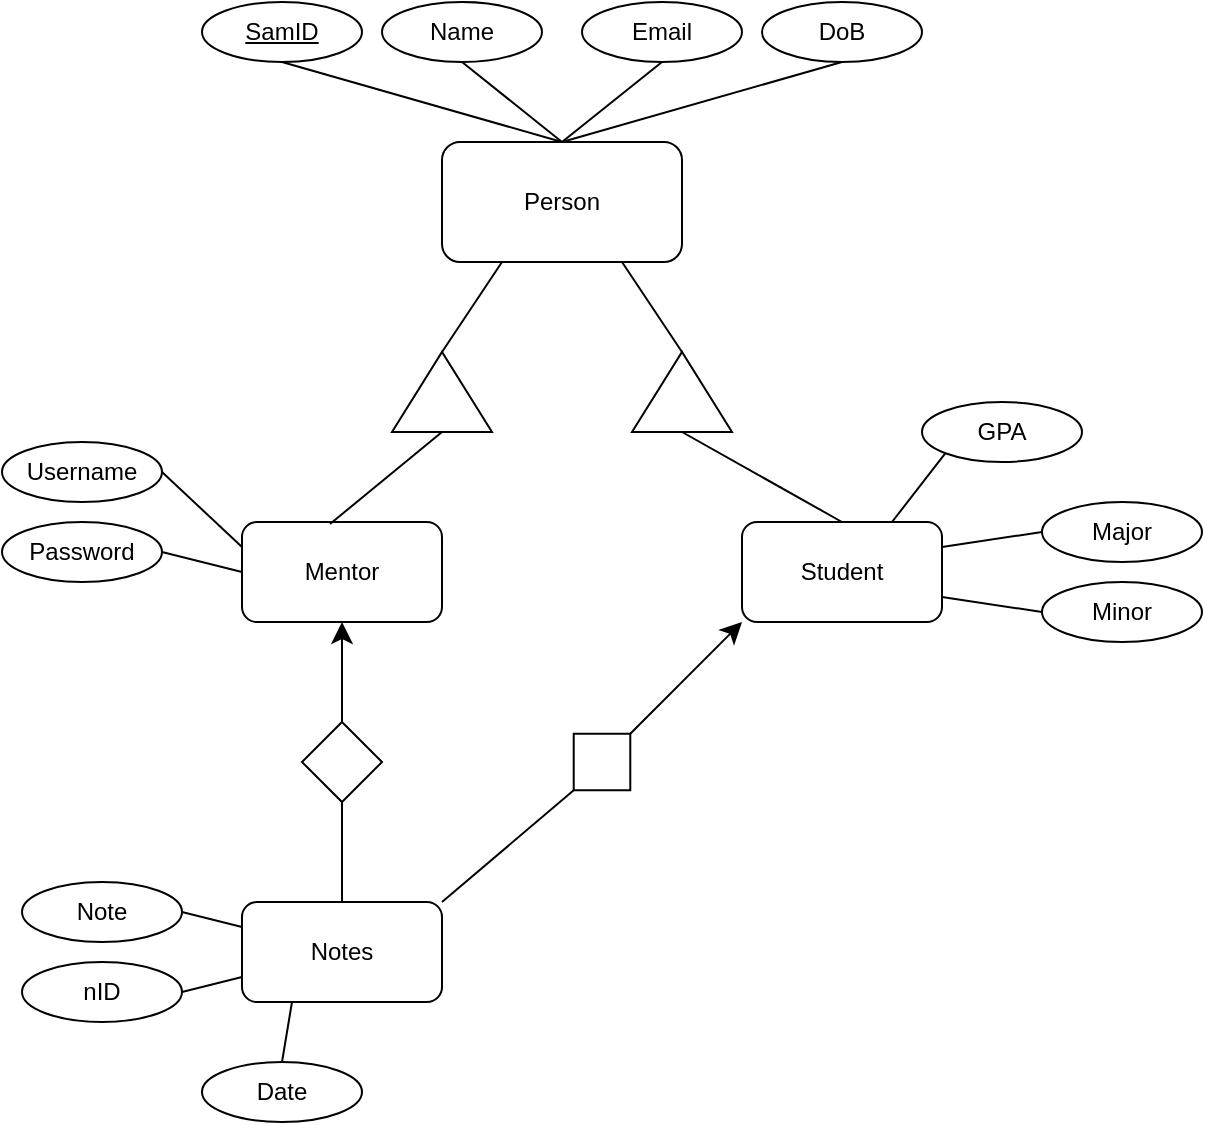 <mxfile version="24.2.3" type="github">
  <diagram id="R2lEEEUBdFMjLlhIrx00" name="Page-1">
    <mxGraphModel dx="712" dy="820" grid="1" gridSize="10" guides="1" tooltips="1" connect="1" arrows="1" fold="1" page="1" pageScale="1" pageWidth="850" pageHeight="1100" math="0" shadow="0" extFonts="Permanent Marker^https://fonts.googleapis.com/css?family=Permanent+Marker">
      <root>
        <mxCell id="0" />
        <mxCell id="1" parent="0" />
        <mxCell id="xX5k6bCUgbzbnTCXINpE-1" value="Person" style="rounded=1;whiteSpace=wrap;html=1;" parent="1" vertex="1">
          <mxGeometry x="400" y="190" width="120" height="60" as="geometry" />
        </mxCell>
        <mxCell id="xX5k6bCUgbzbnTCXINpE-5" value="Email" style="ellipse;whiteSpace=wrap;html=1;" parent="1" vertex="1">
          <mxGeometry x="470" y="120" width="80" height="30" as="geometry" />
        </mxCell>
        <mxCell id="xX5k6bCUgbzbnTCXINpE-9" value="DoB" style="ellipse;whiteSpace=wrap;html=1;" parent="1" vertex="1">
          <mxGeometry x="560" y="120" width="80" height="30" as="geometry" />
        </mxCell>
        <mxCell id="xX5k6bCUgbzbnTCXINpE-10" value="Name" style="ellipse;whiteSpace=wrap;html=1;" parent="1" vertex="1">
          <mxGeometry x="370" y="120" width="80" height="30" as="geometry" />
        </mxCell>
        <mxCell id="xX5k6bCUgbzbnTCXINpE-11" value="&lt;u&gt;SamID&lt;/u&gt;" style="ellipse;whiteSpace=wrap;html=1;" parent="1" vertex="1">
          <mxGeometry x="280" y="120" width="80" height="30" as="geometry" />
        </mxCell>
        <mxCell id="xX5k6bCUgbzbnTCXINpE-13" value="" style="endArrow=none;html=1;rounded=0;fontSize=12;startSize=8;endSize=8;curved=1;entryX=0.5;entryY=1;entryDx=0;entryDy=0;exitX=0.5;exitY=0;exitDx=0;exitDy=0;" parent="1" source="xX5k6bCUgbzbnTCXINpE-1" target="xX5k6bCUgbzbnTCXINpE-11" edge="1">
          <mxGeometry width="50" height="50" relative="1" as="geometry">
            <mxPoint x="280" y="200" as="sourcePoint" />
            <mxPoint x="330" y="150" as="targetPoint" />
            <Array as="points" />
          </mxGeometry>
        </mxCell>
        <mxCell id="xX5k6bCUgbzbnTCXINpE-14" value="" style="endArrow=none;html=1;rounded=0;fontSize=12;startSize=8;endSize=8;curved=1;entryX=0.5;entryY=0;entryDx=0;entryDy=0;exitX=0.5;exitY=1;exitDx=0;exitDy=0;" parent="1" source="xX5k6bCUgbzbnTCXINpE-5" target="xX5k6bCUgbzbnTCXINpE-1" edge="1">
          <mxGeometry width="50" height="50" relative="1" as="geometry">
            <mxPoint x="655" y="220" as="sourcePoint" />
            <mxPoint x="545" y="180" as="targetPoint" />
            <Array as="points" />
          </mxGeometry>
        </mxCell>
        <mxCell id="xX5k6bCUgbzbnTCXINpE-15" value="" style="endArrow=none;html=1;rounded=0;fontSize=12;startSize=8;endSize=8;curved=1;entryX=0.5;entryY=1;entryDx=0;entryDy=0;exitX=0.5;exitY=0;exitDx=0;exitDy=0;" parent="1" source="xX5k6bCUgbzbnTCXINpE-1" target="xX5k6bCUgbzbnTCXINpE-10" edge="1">
          <mxGeometry width="50" height="50" relative="1" as="geometry">
            <mxPoint x="500" y="190" as="sourcePoint" />
            <mxPoint x="390" y="150" as="targetPoint" />
            <Array as="points" />
          </mxGeometry>
        </mxCell>
        <mxCell id="xX5k6bCUgbzbnTCXINpE-16" value="" style="endArrow=none;html=1;rounded=0;fontSize=12;startSize=8;endSize=8;curved=1;entryX=0.5;entryY=0;entryDx=0;entryDy=0;exitX=0.5;exitY=1;exitDx=0;exitDy=0;" parent="1" source="xX5k6bCUgbzbnTCXINpE-9" target="xX5k6bCUgbzbnTCXINpE-1" edge="1">
          <mxGeometry width="50" height="50" relative="1" as="geometry">
            <mxPoint x="620" y="220" as="sourcePoint" />
            <mxPoint x="510" y="180" as="targetPoint" />
            <Array as="points" />
          </mxGeometry>
        </mxCell>
        <mxCell id="xX5k6bCUgbzbnTCXINpE-17" value="" style="triangle;whiteSpace=wrap;html=1;rotation=-90;" parent="1" vertex="1">
          <mxGeometry x="380" y="290" width="40" height="50" as="geometry" />
        </mxCell>
        <mxCell id="xX5k6bCUgbzbnTCXINpE-18" value="" style="triangle;whiteSpace=wrap;html=1;rotation=-90;" parent="1" vertex="1">
          <mxGeometry x="500" y="290" width="40" height="50" as="geometry" />
        </mxCell>
        <mxCell id="xX5k6bCUgbzbnTCXINpE-19" value="" style="endArrow=none;html=1;rounded=0;fontSize=12;startSize=8;endSize=8;curved=1;entryX=0.75;entryY=1;entryDx=0;entryDy=0;exitX=1;exitY=0.5;exitDx=0;exitDy=0;" parent="1" source="xX5k6bCUgbzbnTCXINpE-18" target="xX5k6bCUgbzbnTCXINpE-1" edge="1">
          <mxGeometry width="50" height="50" relative="1" as="geometry">
            <mxPoint x="575" y="300" as="sourcePoint" />
            <mxPoint x="625" y="250" as="targetPoint" />
          </mxGeometry>
        </mxCell>
        <mxCell id="xX5k6bCUgbzbnTCXINpE-20" value="" style="endArrow=none;html=1;rounded=0;fontSize=12;startSize=8;endSize=8;curved=1;entryX=0.25;entryY=1;entryDx=0;entryDy=0;exitX=1;exitY=0.5;exitDx=0;exitDy=0;" parent="1" source="xX5k6bCUgbzbnTCXINpE-17" target="xX5k6bCUgbzbnTCXINpE-1" edge="1">
          <mxGeometry width="50" height="50" relative="1" as="geometry">
            <mxPoint x="350" y="320" as="sourcePoint" />
            <mxPoint x="400" y="270" as="targetPoint" />
          </mxGeometry>
        </mxCell>
        <mxCell id="xX5k6bCUgbzbnTCXINpE-21" value="Mentor" style="rounded=1;whiteSpace=wrap;html=1;" parent="1" vertex="1">
          <mxGeometry x="300" y="380" width="100" height="50" as="geometry" />
        </mxCell>
        <mxCell id="xX5k6bCUgbzbnTCXINpE-22" value="Student" style="rounded=1;whiteSpace=wrap;html=1;" parent="1" vertex="1">
          <mxGeometry x="550" y="380" width="100" height="50" as="geometry" />
        </mxCell>
        <mxCell id="xX5k6bCUgbzbnTCXINpE-23" value="" style="endArrow=none;html=1;rounded=0;fontSize=12;startSize=8;endSize=8;curved=1;entryX=0;entryY=0.5;entryDx=0;entryDy=0;exitX=0.5;exitY=0;exitDx=0;exitDy=0;" parent="1" source="xX5k6bCUgbzbnTCXINpE-22" target="xX5k6bCUgbzbnTCXINpE-18" edge="1">
          <mxGeometry width="50" height="50" relative="1" as="geometry">
            <mxPoint x="485" y="400" as="sourcePoint" />
            <mxPoint x="535" y="350" as="targetPoint" />
          </mxGeometry>
        </mxCell>
        <mxCell id="xX5k6bCUgbzbnTCXINpE-24" value="" style="endArrow=none;html=1;rounded=0;fontSize=12;startSize=8;endSize=8;curved=1;entryX=0;entryY=0.5;entryDx=0;entryDy=0;exitX=0.44;exitY=0.02;exitDx=0;exitDy=0;exitPerimeter=0;" parent="1" source="xX5k6bCUgbzbnTCXINpE-21" target="xX5k6bCUgbzbnTCXINpE-17" edge="1">
          <mxGeometry width="50" height="50" relative="1" as="geometry">
            <mxPoint x="300" y="370" as="sourcePoint" />
            <mxPoint x="350" y="320" as="targetPoint" />
          </mxGeometry>
        </mxCell>
        <mxCell id="Zz5kd5x1fauWqjxJrzta-1" value="Username" style="ellipse;whiteSpace=wrap;html=1;" vertex="1" parent="1">
          <mxGeometry x="180" y="340" width="80" height="30" as="geometry" />
        </mxCell>
        <mxCell id="Zz5kd5x1fauWqjxJrzta-2" value="Password" style="ellipse;whiteSpace=wrap;html=1;" vertex="1" parent="1">
          <mxGeometry x="180" y="380" width="80" height="30" as="geometry" />
        </mxCell>
        <mxCell id="Zz5kd5x1fauWqjxJrzta-3" value="" style="endArrow=none;html=1;rounded=0;fontSize=12;startSize=8;endSize=8;curved=1;entryX=1;entryY=0.5;entryDx=0;entryDy=0;exitX=0;exitY=0.5;exitDx=0;exitDy=0;" edge="1" parent="1" source="xX5k6bCUgbzbnTCXINpE-21" target="Zz5kd5x1fauWqjxJrzta-2">
          <mxGeometry width="50" height="50" relative="1" as="geometry">
            <mxPoint x="220" y="520" as="sourcePoint" />
            <mxPoint x="270" y="470" as="targetPoint" />
          </mxGeometry>
        </mxCell>
        <mxCell id="Zz5kd5x1fauWqjxJrzta-4" value="" style="endArrow=none;html=1;rounded=0;fontSize=12;startSize=8;endSize=8;curved=1;entryX=1;entryY=0.5;entryDx=0;entryDy=0;exitX=0;exitY=0.25;exitDx=0;exitDy=0;" edge="1" parent="1" source="xX5k6bCUgbzbnTCXINpE-21" target="Zz5kd5x1fauWqjxJrzta-1">
          <mxGeometry width="50" height="50" relative="1" as="geometry">
            <mxPoint x="290" y="510" as="sourcePoint" />
            <mxPoint x="340" y="460" as="targetPoint" />
          </mxGeometry>
        </mxCell>
        <mxCell id="Zz5kd5x1fauWqjxJrzta-5" value="" style="endArrow=classic;html=1;rounded=0;fontSize=12;startSize=8;endSize=8;curved=1;entryX=0.5;entryY=1;entryDx=0;entryDy=0;" edge="1" parent="1" source="Zz5kd5x1fauWqjxJrzta-7" target="xX5k6bCUgbzbnTCXINpE-21">
          <mxGeometry relative="1" as="geometry">
            <mxPoint x="470" y="570" as="sourcePoint" />
            <mxPoint x="630" y="640" as="targetPoint" />
            <Array as="points">
              <mxPoint x="350" y="460" />
            </Array>
          </mxGeometry>
        </mxCell>
        <mxCell id="Zz5kd5x1fauWqjxJrzta-7" value="" style="rhombus;whiteSpace=wrap;html=1;" vertex="1" parent="1">
          <mxGeometry x="330" y="480" width="40" height="40" as="geometry" />
        </mxCell>
        <mxCell id="Zz5kd5x1fauWqjxJrzta-9" style="edgeStyle=none;curved=1;rounded=0;orthogonalLoop=1;jettySize=auto;html=1;exitX=0;exitY=1;exitDx=0;exitDy=0;fontSize=12;startSize=8;endSize=8;" edge="1" parent="1" source="Zz5kd5x1fauWqjxJrzta-7" target="Zz5kd5x1fauWqjxJrzta-7">
          <mxGeometry relative="1" as="geometry" />
        </mxCell>
        <mxCell id="Zz5kd5x1fauWqjxJrzta-11" value="" style="endArrow=none;html=1;rounded=0;fontSize=12;startSize=8;endSize=8;curved=1;entryX=0.5;entryY=1;entryDx=0;entryDy=0;exitX=0.5;exitY=0;exitDx=0;exitDy=0;" edge="1" parent="1" source="Zz5kd5x1fauWqjxJrzta-12" target="Zz5kd5x1fauWqjxJrzta-7">
          <mxGeometry width="50" height="50" relative="1" as="geometry">
            <mxPoint x="350" y="570" as="sourcePoint" />
            <mxPoint x="330" y="550" as="targetPoint" />
          </mxGeometry>
        </mxCell>
        <mxCell id="Zz5kd5x1fauWqjxJrzta-12" value="Notes" style="rounded=1;whiteSpace=wrap;html=1;" vertex="1" parent="1">
          <mxGeometry x="300" y="570" width="100" height="50" as="geometry" />
        </mxCell>
        <mxCell id="Zz5kd5x1fauWqjxJrzta-13" value="Date" style="ellipse;whiteSpace=wrap;html=1;" vertex="1" parent="1">
          <mxGeometry x="280" y="650" width="80" height="30" as="geometry" />
        </mxCell>
        <mxCell id="Zz5kd5x1fauWqjxJrzta-14" value="Note" style="ellipse;whiteSpace=wrap;html=1;" vertex="1" parent="1">
          <mxGeometry x="190" y="560" width="80" height="30" as="geometry" />
        </mxCell>
        <mxCell id="Zz5kd5x1fauWqjxJrzta-15" value="nID" style="ellipse;whiteSpace=wrap;html=1;" vertex="1" parent="1">
          <mxGeometry x="190" y="600" width="80" height="30" as="geometry" />
        </mxCell>
        <mxCell id="Zz5kd5x1fauWqjxJrzta-17" value="" style="endArrow=none;html=1;rounded=0;fontSize=12;startSize=8;endSize=8;curved=1;exitX=1;exitY=0.5;exitDx=0;exitDy=0;entryX=0;entryY=0.25;entryDx=0;entryDy=0;" edge="1" parent="1" source="Zz5kd5x1fauWqjxJrzta-14" target="Zz5kd5x1fauWqjxJrzta-12">
          <mxGeometry width="50" height="50" relative="1" as="geometry">
            <mxPoint x="440" y="570" as="sourcePoint" />
            <mxPoint x="490" y="520" as="targetPoint" />
          </mxGeometry>
        </mxCell>
        <mxCell id="Zz5kd5x1fauWqjxJrzta-18" value="" style="endArrow=none;html=1;rounded=0;fontSize=12;startSize=8;endSize=8;curved=1;entryX=1;entryY=0.5;entryDx=0;entryDy=0;exitX=0;exitY=0.75;exitDx=0;exitDy=0;" edge="1" parent="1" source="Zz5kd5x1fauWqjxJrzta-12" target="Zz5kd5x1fauWqjxJrzta-15">
          <mxGeometry width="50" height="50" relative="1" as="geometry">
            <mxPoint x="220" y="710" as="sourcePoint" />
            <mxPoint x="270" y="660" as="targetPoint" />
          </mxGeometry>
        </mxCell>
        <mxCell id="Zz5kd5x1fauWqjxJrzta-19" value="" style="endArrow=none;html=1;rounded=0;fontSize=12;startSize=8;endSize=8;curved=1;entryX=0.5;entryY=0;entryDx=0;entryDy=0;exitX=0.25;exitY=1;exitDx=0;exitDy=0;" edge="1" parent="1" source="Zz5kd5x1fauWqjxJrzta-12" target="Zz5kd5x1fauWqjxJrzta-13">
          <mxGeometry width="50" height="50" relative="1" as="geometry">
            <mxPoint x="260" y="750" as="sourcePoint" />
            <mxPoint x="310" y="700" as="targetPoint" />
          </mxGeometry>
        </mxCell>
        <mxCell id="Zz5kd5x1fauWqjxJrzta-20" value="" style="rhombus;whiteSpace=wrap;html=1;rotation=45;" vertex="1" parent="1">
          <mxGeometry x="460" y="480" width="40" height="40" as="geometry" />
        </mxCell>
        <mxCell id="Zz5kd5x1fauWqjxJrzta-21" value="" style="endArrow=classic;html=1;rounded=0;fontSize=12;startSize=8;endSize=8;curved=1;exitX=0.5;exitY=0;exitDx=0;exitDy=0;entryX=0;entryY=1;entryDx=0;entryDy=0;" edge="1" parent="1" source="Zz5kd5x1fauWqjxJrzta-20" target="xX5k6bCUgbzbnTCXINpE-22">
          <mxGeometry relative="1" as="geometry">
            <mxPoint x="509.5" y="470" as="sourcePoint" />
            <mxPoint x="510" y="380" as="targetPoint" />
            <Array as="points" />
          </mxGeometry>
        </mxCell>
        <mxCell id="Zz5kd5x1fauWqjxJrzta-22" value="" style="endArrow=none;html=1;rounded=0;fontSize=12;startSize=8;endSize=8;curved=1;entryX=0.5;entryY=1;entryDx=0;entryDy=0;exitX=1;exitY=0;exitDx=0;exitDy=0;" edge="1" parent="1" source="Zz5kd5x1fauWqjxJrzta-12" target="Zz5kd5x1fauWqjxJrzta-20">
          <mxGeometry width="50" height="50" relative="1" as="geometry">
            <mxPoint x="440" y="590" as="sourcePoint" />
            <mxPoint x="440" y="540" as="targetPoint" />
          </mxGeometry>
        </mxCell>
        <mxCell id="Zz5kd5x1fauWqjxJrzta-24" value="Minor" style="ellipse;whiteSpace=wrap;html=1;" vertex="1" parent="1">
          <mxGeometry x="700" y="410" width="80" height="30" as="geometry" />
        </mxCell>
        <mxCell id="Zz5kd5x1fauWqjxJrzta-25" value="Major" style="ellipse;whiteSpace=wrap;html=1;" vertex="1" parent="1">
          <mxGeometry x="700" y="370" width="80" height="30" as="geometry" />
        </mxCell>
        <mxCell id="Zz5kd5x1fauWqjxJrzta-26" value="GPA" style="ellipse;whiteSpace=wrap;html=1;" vertex="1" parent="1">
          <mxGeometry x="640" y="320" width="80" height="30" as="geometry" />
        </mxCell>
        <mxCell id="Zz5kd5x1fauWqjxJrzta-27" value="" style="endArrow=none;html=1;rounded=0;fontSize=12;startSize=8;endSize=8;curved=1;entryX=0;entryY=0.5;entryDx=0;entryDy=0;exitX=1;exitY=0.25;exitDx=0;exitDy=0;" edge="1" parent="1" source="xX5k6bCUgbzbnTCXINpE-22" target="Zz5kd5x1fauWqjxJrzta-25">
          <mxGeometry width="50" height="50" relative="1" as="geometry">
            <mxPoint x="600" y="580" as="sourcePoint" />
            <mxPoint x="650" y="530" as="targetPoint" />
          </mxGeometry>
        </mxCell>
        <mxCell id="Zz5kd5x1fauWqjxJrzta-28" value="" style="endArrow=none;html=1;rounded=0;fontSize=12;startSize=8;endSize=8;curved=1;entryX=0;entryY=0.5;entryDx=0;entryDy=0;exitX=1;exitY=0.75;exitDx=0;exitDy=0;" edge="1" parent="1" source="xX5k6bCUgbzbnTCXINpE-22" target="Zz5kd5x1fauWqjxJrzta-24">
          <mxGeometry width="50" height="50" relative="1" as="geometry">
            <mxPoint x="690" y="600" as="sourcePoint" />
            <mxPoint x="740" y="550" as="targetPoint" />
          </mxGeometry>
        </mxCell>
        <mxCell id="Zz5kd5x1fauWqjxJrzta-29" value="" style="endArrow=none;html=1;rounded=0;fontSize=12;startSize=8;endSize=8;curved=1;entryX=0;entryY=1;entryDx=0;entryDy=0;exitX=0.75;exitY=0;exitDx=0;exitDy=0;" edge="1" parent="1" source="xX5k6bCUgbzbnTCXINpE-22" target="Zz5kd5x1fauWqjxJrzta-26">
          <mxGeometry width="50" height="50" relative="1" as="geometry">
            <mxPoint x="620" y="500" as="sourcePoint" />
            <mxPoint x="670" y="450" as="targetPoint" />
          </mxGeometry>
        </mxCell>
      </root>
    </mxGraphModel>
  </diagram>
</mxfile>
